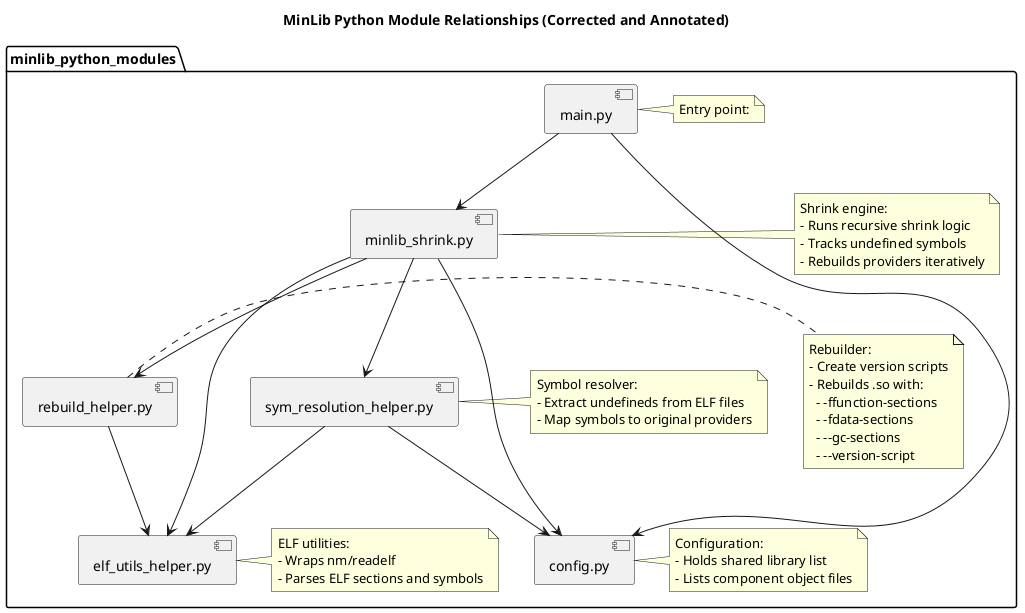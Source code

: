 @startuml
title MinLib Python Module Relationships (Corrected and Annotated)

package "minlib_python_modules" {
  [main.py] as Main
  [sym_resolution_helper.py] as Resolver
  [rebuild_helper.py] as Builder
  [config.py] as Config
  [elf_utils_helper.py] as ELF
  [minlib_shrink.py] as Shrinker

  Main --> Config
  Main --> Shrinker

  Shrinker --> Resolver
  Shrinker --> Builder
  Shrinker --> ELF
  Shrinker --> Config

  Resolver --> Config
  Resolver --> ELF
  Builder --> ELF

  note right of Main
    Entry point:
  end note

  note right of Resolver
    Symbol resolver:
    - Extract undefineds from ELF files
    - Map symbols to original providers
  end note

  note right of Builder
    Rebuilder:
    - Create version scripts
    - Rebuilds .so with:
      - -ffunction-sections
      - -fdata-sections
      - --gc-sections
      - --version-script
  end note

  note right of Config
    Configuration:
    - Holds shared library list
    - Lists component object files
  end note

  note right of ELF
    ELF utilities:
    - Wraps nm/readelf
    - Parses ELF sections and symbols
  end note

  note right of Shrinker
    Shrink engine:
    - Runs recursive shrink logic
    - Tracks undefined symbols
    - Rebuilds providers iteratively
  end note
}
@enduml

